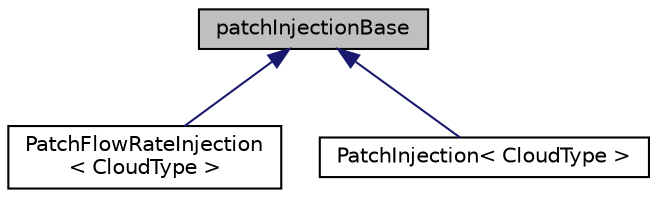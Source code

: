 digraph "patchInjectionBase"
{
  bgcolor="transparent";
  edge [fontname="Helvetica",fontsize="10",labelfontname="Helvetica",labelfontsize="10"];
  node [fontname="Helvetica",fontsize="10",shape=record];
  Node0 [label="patchInjectionBase",height=0.2,width=0.4,color="black", fillcolor="grey75", style="filled", fontcolor="black"];
  Node0 -> Node1 [dir="back",color="midnightblue",fontsize="10",style="solid",fontname="Helvetica"];
  Node1 [label="PatchFlowRateInjection\l\< CloudType \>",height=0.2,width=0.4,color="black",URL="$a25221.html",tooltip="Patch injection, by using patch flow rate to determine concentration and velocity. "];
  Node0 -> Node2 [dir="back",color="midnightblue",fontsize="10",style="solid",fontname="Helvetica"];
  Node2 [label="PatchInjection\< CloudType \>",height=0.2,width=0.4,color="black",URL="$a25225.html",tooltip="Patch injection. "];
}
